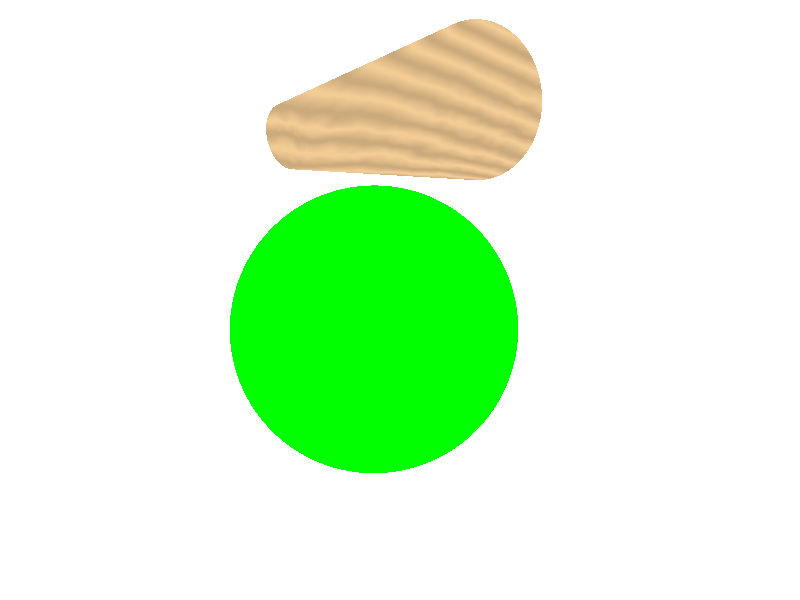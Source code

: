 #include "colors.inc"    // The include files contain
#include "shapes.inc"    // pre-defined scene elements
#include "textures.inc"

camera {
  location  <3, 4, -5>
  look_at   <0, 0,  3>
}

light_source { <4, 6, 1> color White}

background {
   color White
}

sphere {
  <0, 0, 2>, 2
  texture {
    pigment {color Green}  // Yellow is pre-defined in COLORS.INC
  }

   finish { reflection { 0.05 } ambient 0.1 diffuse 0.4 phong 0.6 phong_size 10}
   //finish { reflection {0.0} ambient 0.9 diffuse 0.0 }
}

    

cone {
    <0,3,0>,0.3    // Center and radius of one end
    <1,3,3>,1.0    // Center and radius of other end
    pigment {DMFWood4  scale 4 }
    finish {Shiny}  
}

//sphere {
//  <0, 1, 2>, 2
//  texture {
 //   pigment {
 //     wood
 //     color_map {
 //       [0.0 color DarkTan]
 //       [0.9 color DarkBrown]
  //      [1.0 color VeryDarkBrown]
  //    }
  //    turbulence 0.05
  //    scale <0.2, 0.3, 1>
  //  }
  //        finish {phong 1}
 // }
//}



// povray +W800 +H600 +P +X +D0 -V -Ipovone.pov  
